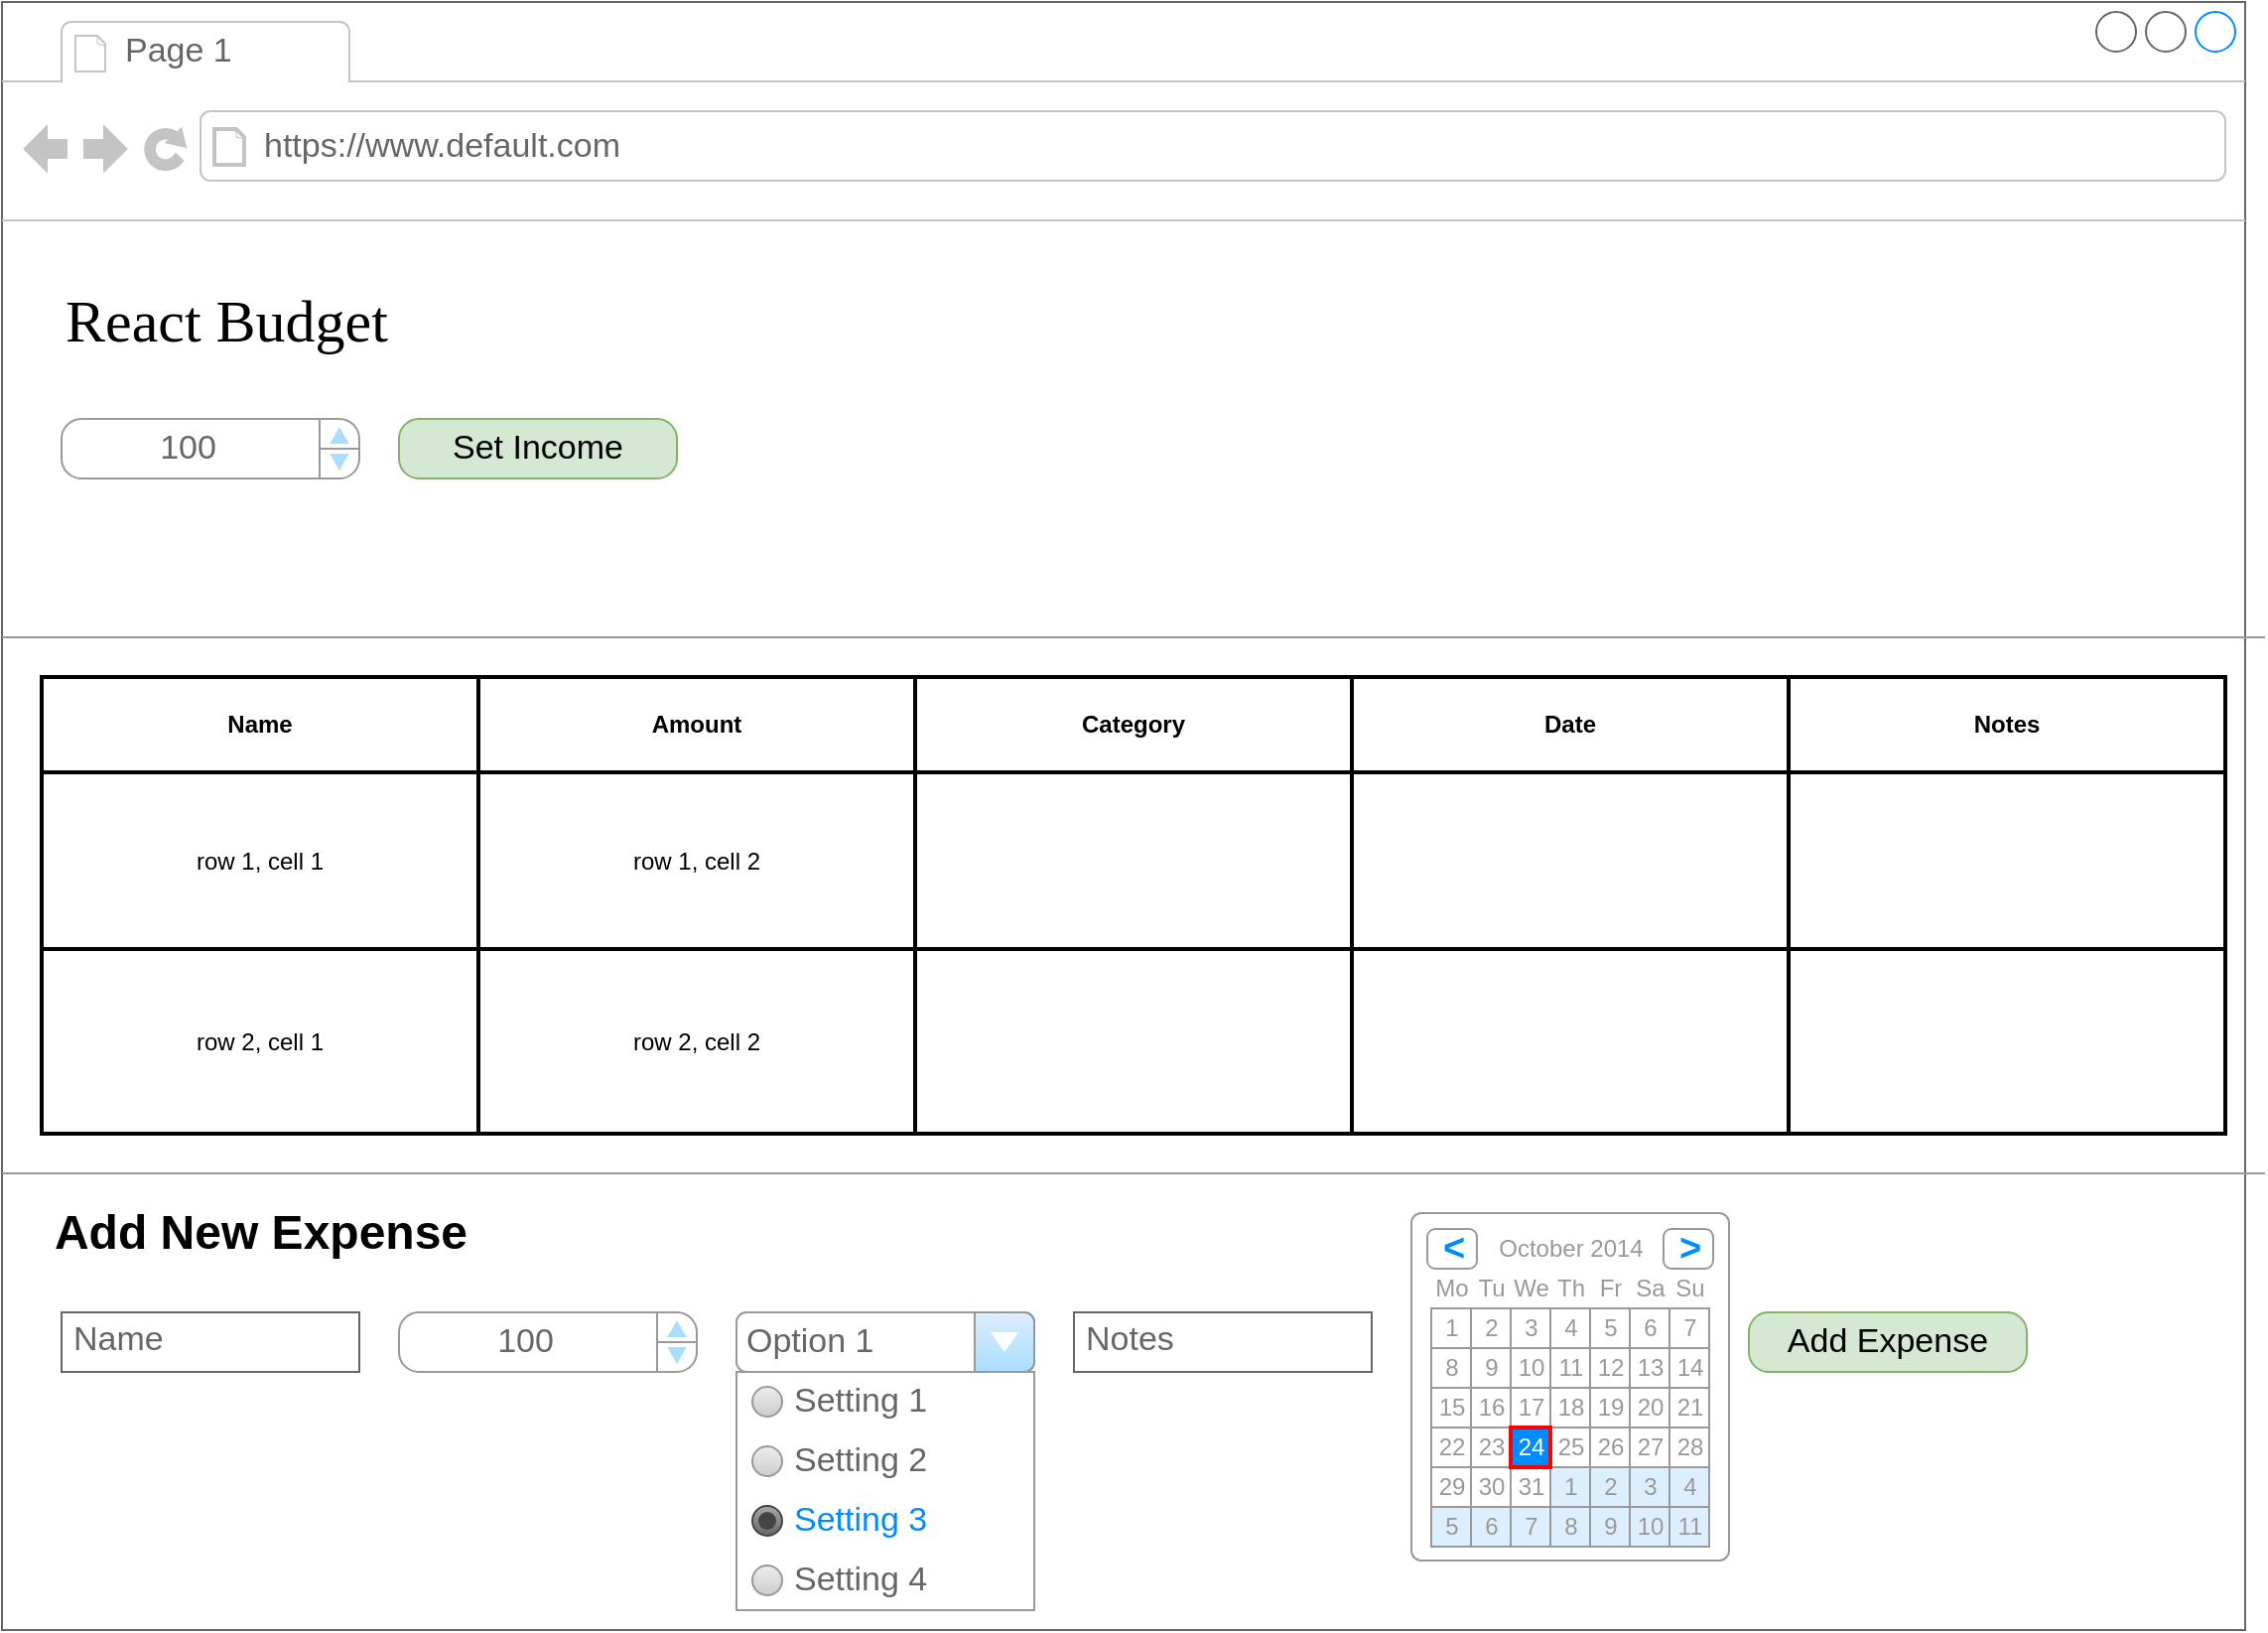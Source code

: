 <mxfile version="22.1.11" type="device">
  <diagram name="Page-1" id="2cc2dc42-3aac-f2a9-1cec-7a8b7cbee084">
    <mxGraphModel dx="1433" dy="765" grid="1" gridSize="10" guides="1" tooltips="1" connect="1" arrows="1" fold="1" page="1" pageScale="1" pageWidth="1100" pageHeight="850" background="none" math="0" shadow="0">
      <root>
        <mxCell id="0" />
        <mxCell id="1" parent="0" />
        <mxCell id="7026571954dc6520-1" value="" style="strokeWidth=1;shadow=0;dashed=0;align=center;html=1;shape=mxgraph.mockup.containers.browserWindow;rSize=0;strokeColor=#666666;mainText=,;recursiveResize=0;rounded=0;labelBackgroundColor=none;fontFamily=Verdana;fontSize=12" parent="1" vertex="1">
          <mxGeometry x="30" y="20" width="1130" height="820" as="geometry" />
        </mxCell>
        <mxCell id="7026571954dc6520-2" value="Page 1" style="strokeWidth=1;shadow=0;dashed=0;align=center;html=1;shape=mxgraph.mockup.containers.anchor;fontSize=17;fontColor=#666666;align=left;" parent="7026571954dc6520-1" vertex="1">
          <mxGeometry x="60" y="12" width="110" height="26" as="geometry" />
        </mxCell>
        <mxCell id="7026571954dc6520-3" value="https://www.default.com" style="strokeWidth=1;shadow=0;dashed=0;align=center;html=1;shape=mxgraph.mockup.containers.anchor;rSize=0;fontSize=17;fontColor=#666666;align=left;" parent="7026571954dc6520-1" vertex="1">
          <mxGeometry x="130" y="60" width="250" height="26" as="geometry" />
        </mxCell>
        <mxCell id="7026571954dc6520-4" value="React Budget" style="text;html=1;points=[];align=left;verticalAlign=top;spacingTop=-4;fontSize=30;fontFamily=Verdana" parent="7026571954dc6520-1" vertex="1">
          <mxGeometry x="30" y="140" width="340" height="50" as="geometry" />
        </mxCell>
        <mxCell id="7026571954dc6520-15" value="" style="verticalLabelPosition=bottom;shadow=0;dashed=0;align=center;html=1;verticalAlign=top;strokeWidth=1;shape=mxgraph.mockup.markup.line;strokeColor=#999999;rounded=0;labelBackgroundColor=none;fillColor=#ffffff;fontFamily=Verdana;fontSize=12;fontColor=#000000;" parent="7026571954dc6520-1" vertex="1">
          <mxGeometry y="310" width="1140" height="20" as="geometry" />
        </mxCell>
        <mxCell id="7026571954dc6520-18" value="Set Income" style="strokeWidth=1;shadow=0;dashed=0;align=center;html=1;shape=mxgraph.mockup.buttons.button;strokeColor=#82b366;mainText=;buttonStyle=round;fontSize=17;fontStyle=0;fillColor=#d5e8d4;whiteSpace=wrap;rounded=0;labelBackgroundColor=none;" parent="7026571954dc6520-1" vertex="1">
          <mxGeometry x="200" y="210" width="140" height="30" as="geometry" />
        </mxCell>
        <mxCell id="7026571954dc6520-19" value="Add Expense" style="strokeWidth=1;shadow=0;dashed=0;align=center;html=1;shape=mxgraph.mockup.buttons.button;strokeColor=#82b366;mainText=;buttonStyle=round;fontSize=17;fontStyle=0;fillColor=#d5e8d4;whiteSpace=wrap;rounded=0;labelBackgroundColor=none;" parent="7026571954dc6520-1" vertex="1">
          <mxGeometry x="880" y="660" width="140" height="30" as="geometry" />
        </mxCell>
        <mxCell id="7026571954dc6520-21" value="" style="verticalLabelPosition=bottom;shadow=0;dashed=0;align=center;html=1;verticalAlign=top;strokeWidth=1;shape=mxgraph.mockup.markup.line;strokeColor=#999999;rounded=0;labelBackgroundColor=none;fillColor=#ffffff;fontFamily=Verdana;fontSize=12;fontColor=#000000;" parent="7026571954dc6520-1" vertex="1">
          <mxGeometry y="580" width="1140" height="20" as="geometry" />
        </mxCell>
        <mxCell id="RpSZaZtOwtjrFpm7YSVl-2" value="&lt;table cellpadding=&quot;0&quot; cellspacing=&quot;0&quot; style=&quot;width:100%;height:100%;&quot;&gt;&lt;tr&gt;&lt;td style=&quot;width:85%&quot;&gt;100&lt;/td&gt;&lt;td style=&quot;width:15%&quot;&gt;&lt;/td&gt;&lt;/tr&gt;&lt;/table&gt;" style="strokeWidth=1;shadow=0;dashed=0;align=center;html=1;shape=mxgraph.mockup.forms.spinner;strokeColor=#999999;spinLayout=right;spinStyle=normal;adjStyle=triangle;fillColor=#aaddff;fontSize=17;fontColor=#666666;mainText=;html=1;overflow=fill;" vertex="1" parent="7026571954dc6520-1">
          <mxGeometry x="200" y="660" width="150" height="30" as="geometry" />
        </mxCell>
        <mxCell id="RpSZaZtOwtjrFpm7YSVl-3" value="&lt;table cellpadding=&quot;0&quot; cellspacing=&quot;0&quot; style=&quot;width:100%;height:100%;&quot;&gt;&lt;tr&gt;&lt;td style=&quot;width:85%&quot;&gt;100&lt;/td&gt;&lt;td style=&quot;width:15%&quot;&gt;&lt;/td&gt;&lt;/tr&gt;&lt;/table&gt;" style="strokeWidth=1;shadow=0;dashed=0;align=center;html=1;shape=mxgraph.mockup.forms.spinner;strokeColor=#999999;spinLayout=right;spinStyle=normal;adjStyle=triangle;fillColor=#aaddff;fontSize=17;fontColor=#666666;mainText=;html=1;overflow=fill;" vertex="1" parent="7026571954dc6520-1">
          <mxGeometry x="30" y="210" width="150" height="30" as="geometry" />
        </mxCell>
        <mxCell id="RpSZaZtOwtjrFpm7YSVl-6" value="Add New Expense" style="text;strokeColor=none;fillColor=none;html=1;fontSize=24;fontStyle=1;verticalAlign=middle;align=center;" vertex="1" parent="7026571954dc6520-1">
          <mxGeometry x="80" y="600" width="100" height="40" as="geometry" />
        </mxCell>
        <mxCell id="RpSZaZtOwtjrFpm7YSVl-7" value="Option 1" style="strokeWidth=1;shadow=0;dashed=0;align=center;html=1;shape=mxgraph.mockup.forms.comboBox;strokeColor=#999999;fillColor=#ddeeff;align=left;fillColor2=#aaddff;mainText=;fontColor=#666666;fontSize=17;spacingLeft=3;" vertex="1" parent="7026571954dc6520-1">
          <mxGeometry x="370" y="660" width="150" height="30" as="geometry" />
        </mxCell>
        <mxCell id="RpSZaZtOwtjrFpm7YSVl-8" value="" style="strokeWidth=1;shadow=0;dashed=0;align=center;html=1;shape=mxgraph.mockup.forms.rrect;rSize=0;strokeColor=#999999;fillColor=#ffffff;recursiveResize=0;" vertex="1" parent="7026571954dc6520-1">
          <mxGeometry x="370" y="690" width="150" height="120" as="geometry" />
        </mxCell>
        <mxCell id="RpSZaZtOwtjrFpm7YSVl-9" value="Setting 1" style="shape=ellipse;rSize=0;fillColor=#eeeeee;strokeColor=#999999;gradientColor=#cccccc;html=1;align=left;spacingLeft=4;fontSize=17;fontColor=#666666;labelPosition=right;" vertex="1" parent="RpSZaZtOwtjrFpm7YSVl-8">
          <mxGeometry x="8" y="7.5" width="15" height="15" as="geometry" />
        </mxCell>
        <mxCell id="RpSZaZtOwtjrFpm7YSVl-10" value="Setting 2" style="shape=ellipse;rSize=0;fillColor=#eeeeee;strokeColor=#999999;gradientColor=#cccccc;html=1;align=left;spacingLeft=4;fontSize=17;fontColor=#666666;labelPosition=right;" vertex="1" parent="RpSZaZtOwtjrFpm7YSVl-8">
          <mxGeometry x="8" y="37.5" width="15" height="15" as="geometry" />
        </mxCell>
        <mxCell id="RpSZaZtOwtjrFpm7YSVl-11" value="Setting 3" style="shape=ellipse;rSize=0;fillColor=#aaaaaa;strokeColor=#444444;gradientColor=#666666;html=1;align=left;spacingLeft=4;fontSize=17;fontColor=#008cff;labelPosition=right;" vertex="1" parent="RpSZaZtOwtjrFpm7YSVl-8">
          <mxGeometry x="8" y="67.5" width="15" height="15" as="geometry" />
        </mxCell>
        <mxCell id="RpSZaZtOwtjrFpm7YSVl-12" value="" style="shape=ellipse;fillColor=#444444;strokeColor=none;html=1;" vertex="1" parent="RpSZaZtOwtjrFpm7YSVl-11">
          <mxGeometry x="3" y="3" width="9" height="9" as="geometry" />
        </mxCell>
        <mxCell id="RpSZaZtOwtjrFpm7YSVl-13" value="Setting 4" style="shape=ellipse;rSize=0;fillColor=#eeeeee;strokeColor=#999999;gradientColor=#cccccc;html=1;align=left;spacingLeft=4;fontSize=17;fontColor=#666666;labelPosition=right;" vertex="1" parent="RpSZaZtOwtjrFpm7YSVl-8">
          <mxGeometry x="8" y="97.5" width="15" height="15" as="geometry" />
        </mxCell>
        <mxCell id="RpSZaZtOwtjrFpm7YSVl-14" value="Notes" style="strokeWidth=1;shadow=0;dashed=0;align=center;html=1;shape=mxgraph.mockup.text.textBox;fontColor=#666666;align=left;fontSize=17;spacingLeft=4;spacingTop=-3;whiteSpace=wrap;strokeColor=#666666;mainText=" vertex="1" parent="7026571954dc6520-1">
          <mxGeometry x="540" y="660" width="150" height="30" as="geometry" />
        </mxCell>
        <mxCell id="RpSZaZtOwtjrFpm7YSVl-15" value="Name" style="strokeWidth=1;shadow=0;dashed=0;align=center;html=1;shape=mxgraph.mockup.text.textBox;fontColor=#666666;align=left;fontSize=17;spacingLeft=4;spacingTop=-3;whiteSpace=wrap;strokeColor=#666666;mainText=" vertex="1" parent="7026571954dc6520-1">
          <mxGeometry x="30" y="660" width="150" height="30" as="geometry" />
        </mxCell>
        <mxCell id="RpSZaZtOwtjrFpm7YSVl-37" value="" style="strokeWidth=1;shadow=0;dashed=0;align=center;html=1;shape=mxgraph.mockup.forms.rrect;rSize=5;strokeColor=#999999;fillColor=#ffffff;" vertex="1" parent="7026571954dc6520-1">
          <mxGeometry x="710" y="610" width="160" height="175" as="geometry" />
        </mxCell>
        <mxCell id="RpSZaZtOwtjrFpm7YSVl-38" value="October 2014" style="strokeWidth=1;shadow=0;dashed=0;align=center;html=1;shape=mxgraph.mockup.forms.anchor;fontColor=#999999;" vertex="1" parent="RpSZaZtOwtjrFpm7YSVl-37">
          <mxGeometry x="30" y="8" width="100" height="20" as="geometry" />
        </mxCell>
        <mxCell id="RpSZaZtOwtjrFpm7YSVl-39" value="&lt;" style="strokeWidth=1;shadow=0;dashed=0;align=center;html=1;shape=mxgraph.mockup.forms.rrect;rSize=4;strokeColor=#999999;fontColor=#008cff;fontSize=19;fontStyle=1;" vertex="1" parent="RpSZaZtOwtjrFpm7YSVl-37">
          <mxGeometry x="8" y="8" width="25" height="20" as="geometry" />
        </mxCell>
        <mxCell id="RpSZaZtOwtjrFpm7YSVl-40" value="&gt;" style="strokeWidth=1;shadow=0;dashed=0;align=center;html=1;shape=mxgraph.mockup.forms.rrect;rSize=4;strokeColor=#999999;fontColor=#008cff;fontSize=19;fontStyle=1;" vertex="1" parent="RpSZaZtOwtjrFpm7YSVl-37">
          <mxGeometry x="127" y="8" width="25" height="20" as="geometry" />
        </mxCell>
        <mxCell id="RpSZaZtOwtjrFpm7YSVl-41" value="Mo" style="strokeWidth=1;shadow=0;dashed=0;align=center;html=1;shape=mxgraph.mockup.forms.anchor;fontColor=#999999;" vertex="1" parent="RpSZaZtOwtjrFpm7YSVl-37">
          <mxGeometry x="10" y="28" width="20" height="20" as="geometry" />
        </mxCell>
        <mxCell id="RpSZaZtOwtjrFpm7YSVl-42" value="Tu" style="strokeWidth=1;shadow=0;dashed=0;align=center;html=1;shape=mxgraph.mockup.forms.anchor;fontColor=#999999;" vertex="1" parent="RpSZaZtOwtjrFpm7YSVl-37">
          <mxGeometry x="30" y="28" width="20" height="20" as="geometry" />
        </mxCell>
        <mxCell id="RpSZaZtOwtjrFpm7YSVl-43" value="We" style="strokeWidth=1;shadow=0;dashed=0;align=center;html=1;shape=mxgraph.mockup.forms.anchor;fontColor=#999999;" vertex="1" parent="RpSZaZtOwtjrFpm7YSVl-37">
          <mxGeometry x="50" y="28" width="20" height="20" as="geometry" />
        </mxCell>
        <mxCell id="RpSZaZtOwtjrFpm7YSVl-44" value="Th" style="strokeWidth=1;shadow=0;dashed=0;align=center;html=1;shape=mxgraph.mockup.forms.anchor;fontColor=#999999;" vertex="1" parent="RpSZaZtOwtjrFpm7YSVl-37">
          <mxGeometry x="70" y="28" width="20" height="20" as="geometry" />
        </mxCell>
        <mxCell id="RpSZaZtOwtjrFpm7YSVl-45" value="Fr" style="strokeWidth=1;shadow=0;dashed=0;align=center;html=1;shape=mxgraph.mockup.forms.anchor;fontColor=#999999;" vertex="1" parent="RpSZaZtOwtjrFpm7YSVl-37">
          <mxGeometry x="90" y="28" width="20" height="20" as="geometry" />
        </mxCell>
        <mxCell id="RpSZaZtOwtjrFpm7YSVl-46" value="Sa" style="strokeWidth=1;shadow=0;dashed=0;align=center;html=1;shape=mxgraph.mockup.forms.anchor;fontColor=#999999;" vertex="1" parent="RpSZaZtOwtjrFpm7YSVl-37">
          <mxGeometry x="110" y="28" width="20" height="20" as="geometry" />
        </mxCell>
        <mxCell id="RpSZaZtOwtjrFpm7YSVl-47" value="Su" style="strokeWidth=1;shadow=0;dashed=0;align=center;html=1;shape=mxgraph.mockup.forms.anchor;fontColor=#999999;" vertex="1" parent="RpSZaZtOwtjrFpm7YSVl-37">
          <mxGeometry x="130" y="28" width="20" height="20" as="geometry" />
        </mxCell>
        <mxCell id="RpSZaZtOwtjrFpm7YSVl-48" value="1" style="strokeWidth=1;shadow=0;dashed=0;align=center;html=1;shape=mxgraph.mockup.forms.rrect;rSize=0;strokeColor=#999999;fontColor=#999999;" vertex="1" parent="RpSZaZtOwtjrFpm7YSVl-37">
          <mxGeometry x="10" y="48" width="20" height="20" as="geometry" />
        </mxCell>
        <mxCell id="RpSZaZtOwtjrFpm7YSVl-49" value="2" style="strokeWidth=1;shadow=0;dashed=0;align=center;html=1;shape=mxgraph.mockup.forms.rrect;rSize=0;strokeColor=#999999;fontColor=#999999;" vertex="1" parent="RpSZaZtOwtjrFpm7YSVl-37">
          <mxGeometry x="30" y="48" width="20" height="20" as="geometry" />
        </mxCell>
        <mxCell id="RpSZaZtOwtjrFpm7YSVl-50" value="3" style="strokeWidth=1;shadow=0;dashed=0;align=center;html=1;shape=mxgraph.mockup.forms.rrect;rSize=0;strokeColor=#999999;fontColor=#999999;" vertex="1" parent="RpSZaZtOwtjrFpm7YSVl-37">
          <mxGeometry x="50" y="48" width="20" height="20" as="geometry" />
        </mxCell>
        <mxCell id="RpSZaZtOwtjrFpm7YSVl-51" value="4" style="strokeWidth=1;shadow=0;dashed=0;align=center;html=1;shape=mxgraph.mockup.forms.rrect;rSize=0;strokeColor=#999999;fontColor=#999999;" vertex="1" parent="RpSZaZtOwtjrFpm7YSVl-37">
          <mxGeometry x="70" y="48" width="20" height="20" as="geometry" />
        </mxCell>
        <mxCell id="RpSZaZtOwtjrFpm7YSVl-52" value="5" style="strokeWidth=1;shadow=0;dashed=0;align=center;html=1;shape=mxgraph.mockup.forms.rrect;rSize=0;strokeColor=#999999;fontColor=#999999;" vertex="1" parent="RpSZaZtOwtjrFpm7YSVl-37">
          <mxGeometry x="90" y="48" width="20" height="20" as="geometry" />
        </mxCell>
        <mxCell id="RpSZaZtOwtjrFpm7YSVl-53" value="6" style="strokeWidth=1;shadow=0;dashed=0;align=center;html=1;shape=mxgraph.mockup.forms.rrect;rSize=0;strokeColor=#999999;fontColor=#999999;" vertex="1" parent="RpSZaZtOwtjrFpm7YSVl-37">
          <mxGeometry x="110" y="48" width="20" height="20" as="geometry" />
        </mxCell>
        <mxCell id="RpSZaZtOwtjrFpm7YSVl-54" value="7" style="strokeWidth=1;shadow=0;dashed=0;align=center;html=1;shape=mxgraph.mockup.forms.rrect;rSize=0;strokeColor=#999999;fontColor=#999999;" vertex="1" parent="RpSZaZtOwtjrFpm7YSVl-37">
          <mxGeometry x="130" y="48" width="20" height="20" as="geometry" />
        </mxCell>
        <mxCell id="RpSZaZtOwtjrFpm7YSVl-55" value="8" style="strokeWidth=1;shadow=0;dashed=0;align=center;html=1;shape=mxgraph.mockup.forms.rrect;rSize=0;strokeColor=#999999;fontColor=#999999;" vertex="1" parent="RpSZaZtOwtjrFpm7YSVl-37">
          <mxGeometry x="10" y="68" width="20" height="20" as="geometry" />
        </mxCell>
        <mxCell id="RpSZaZtOwtjrFpm7YSVl-56" value="9" style="strokeWidth=1;shadow=0;dashed=0;align=center;html=1;shape=mxgraph.mockup.forms.rrect;rSize=0;strokeColor=#999999;fontColor=#999999;" vertex="1" parent="RpSZaZtOwtjrFpm7YSVl-37">
          <mxGeometry x="30" y="68" width="20" height="20" as="geometry" />
        </mxCell>
        <mxCell id="RpSZaZtOwtjrFpm7YSVl-57" value="10" style="strokeWidth=1;shadow=0;dashed=0;align=center;html=1;shape=mxgraph.mockup.forms.rrect;rSize=0;strokeColor=#999999;fontColor=#999999;" vertex="1" parent="RpSZaZtOwtjrFpm7YSVl-37">
          <mxGeometry x="50" y="68" width="20" height="20" as="geometry" />
        </mxCell>
        <mxCell id="RpSZaZtOwtjrFpm7YSVl-58" value="11" style="strokeWidth=1;shadow=0;dashed=0;align=center;html=1;shape=mxgraph.mockup.forms.rrect;rSize=0;strokeColor=#999999;fontColor=#999999;" vertex="1" parent="RpSZaZtOwtjrFpm7YSVl-37">
          <mxGeometry x="70" y="68" width="20" height="20" as="geometry" />
        </mxCell>
        <mxCell id="RpSZaZtOwtjrFpm7YSVl-59" value="12" style="strokeWidth=1;shadow=0;dashed=0;align=center;html=1;shape=mxgraph.mockup.forms.rrect;rSize=0;strokeColor=#999999;fontColor=#999999;" vertex="1" parent="RpSZaZtOwtjrFpm7YSVl-37">
          <mxGeometry x="90" y="68" width="20" height="20" as="geometry" />
        </mxCell>
        <mxCell id="RpSZaZtOwtjrFpm7YSVl-60" value="13" style="strokeWidth=1;shadow=0;dashed=0;align=center;html=1;shape=mxgraph.mockup.forms.rrect;rSize=0;strokeColor=#999999;fontColor=#999999;" vertex="1" parent="RpSZaZtOwtjrFpm7YSVl-37">
          <mxGeometry x="110" y="68" width="20" height="20" as="geometry" />
        </mxCell>
        <mxCell id="RpSZaZtOwtjrFpm7YSVl-61" value="14" style="strokeWidth=1;shadow=0;dashed=0;align=center;html=1;shape=mxgraph.mockup.forms.rrect;rSize=0;strokeColor=#999999;fontColor=#999999;" vertex="1" parent="RpSZaZtOwtjrFpm7YSVl-37">
          <mxGeometry x="130" y="68" width="20" height="20" as="geometry" />
        </mxCell>
        <mxCell id="RpSZaZtOwtjrFpm7YSVl-62" value="15" style="strokeWidth=1;shadow=0;dashed=0;align=center;html=1;shape=mxgraph.mockup.forms.rrect;rSize=0;strokeColor=#999999;fontColor=#999999;" vertex="1" parent="RpSZaZtOwtjrFpm7YSVl-37">
          <mxGeometry x="10" y="88" width="20" height="20" as="geometry" />
        </mxCell>
        <mxCell id="RpSZaZtOwtjrFpm7YSVl-63" value="16" style="strokeWidth=1;shadow=0;dashed=0;align=center;html=1;shape=mxgraph.mockup.forms.rrect;rSize=0;strokeColor=#999999;fontColor=#999999;" vertex="1" parent="RpSZaZtOwtjrFpm7YSVl-37">
          <mxGeometry x="30" y="88" width="20" height="20" as="geometry" />
        </mxCell>
        <mxCell id="RpSZaZtOwtjrFpm7YSVl-64" value="17" style="strokeWidth=1;shadow=0;dashed=0;align=center;html=1;shape=mxgraph.mockup.forms.rrect;rSize=0;strokeColor=#999999;fontColor=#999999;" vertex="1" parent="RpSZaZtOwtjrFpm7YSVl-37">
          <mxGeometry x="50" y="88" width="20" height="20" as="geometry" />
        </mxCell>
        <mxCell id="RpSZaZtOwtjrFpm7YSVl-65" value="18" style="strokeWidth=1;shadow=0;dashed=0;align=center;html=1;shape=mxgraph.mockup.forms.rrect;rSize=0;strokeColor=#999999;fontColor=#999999;" vertex="1" parent="RpSZaZtOwtjrFpm7YSVl-37">
          <mxGeometry x="70" y="88" width="20" height="20" as="geometry" />
        </mxCell>
        <mxCell id="RpSZaZtOwtjrFpm7YSVl-66" value="19" style="strokeWidth=1;shadow=0;dashed=0;align=center;html=1;shape=mxgraph.mockup.forms.rrect;rSize=0;strokeColor=#999999;fontColor=#999999;" vertex="1" parent="RpSZaZtOwtjrFpm7YSVl-37">
          <mxGeometry x="90" y="88" width="20" height="20" as="geometry" />
        </mxCell>
        <mxCell id="RpSZaZtOwtjrFpm7YSVl-67" value="20" style="strokeWidth=1;shadow=0;dashed=0;align=center;html=1;shape=mxgraph.mockup.forms.rrect;rSize=0;strokeColor=#999999;fontColor=#999999;" vertex="1" parent="RpSZaZtOwtjrFpm7YSVl-37">
          <mxGeometry x="110" y="88" width="20" height="20" as="geometry" />
        </mxCell>
        <mxCell id="RpSZaZtOwtjrFpm7YSVl-68" value="21" style="strokeWidth=1;shadow=0;dashed=0;align=center;html=1;shape=mxgraph.mockup.forms.rrect;rSize=0;strokeColor=#999999;fontColor=#999999;" vertex="1" parent="RpSZaZtOwtjrFpm7YSVl-37">
          <mxGeometry x="130" y="88" width="20" height="20" as="geometry" />
        </mxCell>
        <mxCell id="RpSZaZtOwtjrFpm7YSVl-69" value="22" style="strokeWidth=1;shadow=0;dashed=0;align=center;html=1;shape=mxgraph.mockup.forms.rrect;rSize=0;strokeColor=#999999;fontColor=#999999;" vertex="1" parent="RpSZaZtOwtjrFpm7YSVl-37">
          <mxGeometry x="10" y="108" width="20" height="20" as="geometry" />
        </mxCell>
        <mxCell id="RpSZaZtOwtjrFpm7YSVl-70" value="23" style="strokeWidth=1;shadow=0;dashed=0;align=center;html=1;shape=mxgraph.mockup.forms.rrect;rSize=0;strokeColor=#999999;fontColor=#999999;" vertex="1" parent="RpSZaZtOwtjrFpm7YSVl-37">
          <mxGeometry x="30" y="108" width="20" height="20" as="geometry" />
        </mxCell>
        <mxCell id="RpSZaZtOwtjrFpm7YSVl-71" value="25" style="strokeWidth=1;shadow=0;dashed=0;align=center;html=1;shape=mxgraph.mockup.forms.rrect;rSize=0;strokeColor=#999999;fontColor=#999999;" vertex="1" parent="RpSZaZtOwtjrFpm7YSVl-37">
          <mxGeometry x="70" y="108" width="20" height="20" as="geometry" />
        </mxCell>
        <mxCell id="RpSZaZtOwtjrFpm7YSVl-72" value="26" style="strokeWidth=1;shadow=0;dashed=0;align=center;html=1;shape=mxgraph.mockup.forms.rrect;rSize=0;strokeColor=#999999;fontColor=#999999;" vertex="1" parent="RpSZaZtOwtjrFpm7YSVl-37">
          <mxGeometry x="90" y="108" width="20" height="20" as="geometry" />
        </mxCell>
        <mxCell id="RpSZaZtOwtjrFpm7YSVl-73" value="27" style="strokeWidth=1;shadow=0;dashed=0;align=center;html=1;shape=mxgraph.mockup.forms.rrect;rSize=0;strokeColor=#999999;fontColor=#999999;" vertex="1" parent="RpSZaZtOwtjrFpm7YSVl-37">
          <mxGeometry x="110" y="108" width="20" height="20" as="geometry" />
        </mxCell>
        <mxCell id="RpSZaZtOwtjrFpm7YSVl-74" value="28" style="strokeWidth=1;shadow=0;dashed=0;align=center;html=1;shape=mxgraph.mockup.forms.rrect;rSize=0;strokeColor=#999999;fontColor=#999999;" vertex="1" parent="RpSZaZtOwtjrFpm7YSVl-37">
          <mxGeometry x="130" y="108" width="20" height="20" as="geometry" />
        </mxCell>
        <mxCell id="RpSZaZtOwtjrFpm7YSVl-75" value="29" style="strokeWidth=1;shadow=0;dashed=0;align=center;html=1;shape=mxgraph.mockup.forms.rrect;rSize=0;strokeColor=#999999;fontColor=#999999;" vertex="1" parent="RpSZaZtOwtjrFpm7YSVl-37">
          <mxGeometry x="10" y="128" width="20" height="20" as="geometry" />
        </mxCell>
        <mxCell id="RpSZaZtOwtjrFpm7YSVl-76" value="30" style="strokeWidth=1;shadow=0;dashed=0;align=center;html=1;shape=mxgraph.mockup.forms.rrect;rSize=0;strokeColor=#999999;fontColor=#999999;" vertex="1" parent="RpSZaZtOwtjrFpm7YSVl-37">
          <mxGeometry x="30" y="128" width="20" height="20" as="geometry" />
        </mxCell>
        <mxCell id="RpSZaZtOwtjrFpm7YSVl-77" value="31" style="strokeWidth=1;shadow=0;dashed=0;align=center;html=1;shape=mxgraph.mockup.forms.rrect;rSize=0;strokeColor=#999999;fontColor=#999999;" vertex="1" parent="RpSZaZtOwtjrFpm7YSVl-37">
          <mxGeometry x="50" y="128" width="20" height="20" as="geometry" />
        </mxCell>
        <mxCell id="RpSZaZtOwtjrFpm7YSVl-78" value="1" style="strokeWidth=1;shadow=0;dashed=0;align=center;html=1;shape=mxgraph.mockup.forms.rrect;rSize=0;strokeColor=#999999;fontColor=#999999;fillColor=#ddeeff;" vertex="1" parent="RpSZaZtOwtjrFpm7YSVl-37">
          <mxGeometry x="70" y="128" width="20" height="20" as="geometry" />
        </mxCell>
        <mxCell id="RpSZaZtOwtjrFpm7YSVl-79" value="2" style="strokeWidth=1;shadow=0;dashed=0;align=center;html=1;shape=mxgraph.mockup.forms.rrect;rSize=0;strokeColor=#999999;fontColor=#999999;fillColor=#ddeeff;" vertex="1" parent="RpSZaZtOwtjrFpm7YSVl-37">
          <mxGeometry x="90" y="128" width="20" height="20" as="geometry" />
        </mxCell>
        <mxCell id="RpSZaZtOwtjrFpm7YSVl-80" value="3" style="strokeWidth=1;shadow=0;dashed=0;align=center;html=1;shape=mxgraph.mockup.forms.rrect;rSize=0;strokeColor=#999999;fontColor=#999999;fillColor=#ddeeff;" vertex="1" parent="RpSZaZtOwtjrFpm7YSVl-37">
          <mxGeometry x="110" y="128" width="20" height="20" as="geometry" />
        </mxCell>
        <mxCell id="RpSZaZtOwtjrFpm7YSVl-81" value="4" style="strokeWidth=1;shadow=0;dashed=0;align=center;html=1;shape=mxgraph.mockup.forms.rrect;rSize=0;strokeColor=#999999;fontColor=#999999;fillColor=#ddeeff;" vertex="1" parent="RpSZaZtOwtjrFpm7YSVl-37">
          <mxGeometry x="130" y="128" width="20" height="20" as="geometry" />
        </mxCell>
        <mxCell id="RpSZaZtOwtjrFpm7YSVl-82" value="5" style="strokeWidth=1;shadow=0;dashed=0;align=center;html=1;shape=mxgraph.mockup.forms.rrect;rSize=0;strokeColor=#999999;fontColor=#999999;fillColor=#ddeeff;" vertex="1" parent="RpSZaZtOwtjrFpm7YSVl-37">
          <mxGeometry x="10" y="148" width="20" height="20" as="geometry" />
        </mxCell>
        <mxCell id="RpSZaZtOwtjrFpm7YSVl-83" value="6" style="strokeWidth=1;shadow=0;dashed=0;align=center;html=1;shape=mxgraph.mockup.forms.rrect;rSize=0;strokeColor=#999999;fontColor=#999999;fillColor=#ddeeff;" vertex="1" parent="RpSZaZtOwtjrFpm7YSVl-37">
          <mxGeometry x="30" y="148" width="20" height="20" as="geometry" />
        </mxCell>
        <mxCell id="RpSZaZtOwtjrFpm7YSVl-84" value="7" style="strokeWidth=1;shadow=0;dashed=0;align=center;html=1;shape=mxgraph.mockup.forms.rrect;rSize=0;strokeColor=#999999;fontColor=#999999;fillColor=#ddeeff;" vertex="1" parent="RpSZaZtOwtjrFpm7YSVl-37">
          <mxGeometry x="50" y="148" width="20" height="20" as="geometry" />
        </mxCell>
        <mxCell id="RpSZaZtOwtjrFpm7YSVl-85" value="8" style="strokeWidth=1;shadow=0;dashed=0;align=center;html=1;shape=mxgraph.mockup.forms.rrect;rSize=0;strokeColor=#999999;fontColor=#999999;fillColor=#ddeeff;" vertex="1" parent="RpSZaZtOwtjrFpm7YSVl-37">
          <mxGeometry x="70" y="148" width="20" height="20" as="geometry" />
        </mxCell>
        <mxCell id="RpSZaZtOwtjrFpm7YSVl-86" value="9" style="strokeWidth=1;shadow=0;dashed=0;align=center;html=1;shape=mxgraph.mockup.forms.rrect;rSize=0;strokeColor=#999999;fontColor=#999999;fillColor=#ddeeff;" vertex="1" parent="RpSZaZtOwtjrFpm7YSVl-37">
          <mxGeometry x="90" y="148" width="20" height="20" as="geometry" />
        </mxCell>
        <mxCell id="RpSZaZtOwtjrFpm7YSVl-87" value="10" style="strokeWidth=1;shadow=0;dashed=0;align=center;html=1;shape=mxgraph.mockup.forms.rrect;rSize=0;strokeColor=#999999;fontColor=#999999;fillColor=#ddeeff;" vertex="1" parent="RpSZaZtOwtjrFpm7YSVl-37">
          <mxGeometry x="110" y="148" width="20" height="20" as="geometry" />
        </mxCell>
        <mxCell id="RpSZaZtOwtjrFpm7YSVl-88" value="11" style="strokeWidth=1;shadow=0;dashed=0;align=center;html=1;shape=mxgraph.mockup.forms.rrect;rSize=0;strokeColor=#999999;fontColor=#999999;fillColor=#ddeeff;" vertex="1" parent="RpSZaZtOwtjrFpm7YSVl-37">
          <mxGeometry x="130" y="148" width="20" height="20" as="geometry" />
        </mxCell>
        <mxCell id="RpSZaZtOwtjrFpm7YSVl-89" value="24" style="strokeWidth=1;shadow=0;dashed=0;align=center;html=1;shape=mxgraph.mockup.forms.rrect;rSize=0;strokeColor=#ff0000;fontColor=#ffffff;strokeWidth=2;fillColor=#008cff;" vertex="1" parent="RpSZaZtOwtjrFpm7YSVl-37">
          <mxGeometry x="50" y="108" width="20" height="20" as="geometry" />
        </mxCell>
        <mxCell id="RpSZaZtOwtjrFpm7YSVl-155" value="" style="shape=table;html=1;whiteSpace=wrap;startSize=0;container=1;collapsible=0;childLayout=tableLayout;strokeWidth=2;" vertex="1" parent="1">
          <mxGeometry x="50" y="360" width="1100" height="230" as="geometry" />
        </mxCell>
        <mxCell id="RpSZaZtOwtjrFpm7YSVl-156" value="" style="shape=tableRow;horizontal=0;startSize=0;swimlaneHead=0;swimlaneBody=0;top=0;left=0;bottom=0;right=0;collapsible=0;dropTarget=0;fillColor=none;points=[[0,0.5],[1,0.5]];portConstraint=eastwest;" vertex="1" parent="RpSZaZtOwtjrFpm7YSVl-155">
          <mxGeometry width="1100" height="48" as="geometry" />
        </mxCell>
        <mxCell id="RpSZaZtOwtjrFpm7YSVl-157" value="Name" style="shape=partialRectangle;html=1;whiteSpace=wrap;connectable=0;fillColor=none;top=0;left=0;bottom=0;right=0;overflow=hidden;fontStyle=1" vertex="1" parent="RpSZaZtOwtjrFpm7YSVl-156">
          <mxGeometry width="220" height="48" as="geometry">
            <mxRectangle width="220" height="48" as="alternateBounds" />
          </mxGeometry>
        </mxCell>
        <mxCell id="RpSZaZtOwtjrFpm7YSVl-158" value="Amount" style="shape=partialRectangle;html=1;whiteSpace=wrap;connectable=0;fillColor=none;top=0;left=0;bottom=0;right=0;overflow=hidden;fontStyle=1" vertex="1" parent="RpSZaZtOwtjrFpm7YSVl-156">
          <mxGeometry x="220" width="220" height="48" as="geometry">
            <mxRectangle width="220" height="48" as="alternateBounds" />
          </mxGeometry>
        </mxCell>
        <mxCell id="RpSZaZtOwtjrFpm7YSVl-165" value="Category" style="shape=partialRectangle;html=1;whiteSpace=wrap;connectable=0;fillColor=none;top=0;left=0;bottom=0;right=0;overflow=hidden;fontStyle=1" vertex="1" parent="RpSZaZtOwtjrFpm7YSVl-156">
          <mxGeometry x="440" width="220" height="48" as="geometry">
            <mxRectangle width="220" height="48" as="alternateBounds" />
          </mxGeometry>
        </mxCell>
        <mxCell id="RpSZaZtOwtjrFpm7YSVl-168" value="Date" style="shape=partialRectangle;html=1;whiteSpace=wrap;connectable=0;fillColor=none;top=0;left=0;bottom=0;right=0;overflow=hidden;fontStyle=1" vertex="1" parent="RpSZaZtOwtjrFpm7YSVl-156">
          <mxGeometry x="660" width="220" height="48" as="geometry">
            <mxRectangle width="220" height="48" as="alternateBounds" />
          </mxGeometry>
        </mxCell>
        <mxCell id="RpSZaZtOwtjrFpm7YSVl-171" value="Notes" style="shape=partialRectangle;html=1;whiteSpace=wrap;connectable=0;fillColor=none;top=0;left=0;bottom=0;right=0;overflow=hidden;fontStyle=1" vertex="1" parent="RpSZaZtOwtjrFpm7YSVl-156">
          <mxGeometry x="880" width="220" height="48" as="geometry">
            <mxRectangle width="220" height="48" as="alternateBounds" />
          </mxGeometry>
        </mxCell>
        <mxCell id="RpSZaZtOwtjrFpm7YSVl-159" value="" style="shape=tableRow;horizontal=0;startSize=0;swimlaneHead=0;swimlaneBody=0;top=0;left=0;bottom=0;right=0;collapsible=0;dropTarget=0;fillColor=none;points=[[0,0.5],[1,0.5]];portConstraint=eastwest;" vertex="1" parent="RpSZaZtOwtjrFpm7YSVl-155">
          <mxGeometry y="48" width="1100" height="89" as="geometry" />
        </mxCell>
        <mxCell id="RpSZaZtOwtjrFpm7YSVl-160" value="row 1, cell 1" style="shape=partialRectangle;html=1;whiteSpace=wrap;connectable=0;fillColor=none;top=0;left=0;bottom=0;right=0;overflow=hidden;" vertex="1" parent="RpSZaZtOwtjrFpm7YSVl-159">
          <mxGeometry width="220" height="89" as="geometry">
            <mxRectangle width="220" height="89" as="alternateBounds" />
          </mxGeometry>
        </mxCell>
        <mxCell id="RpSZaZtOwtjrFpm7YSVl-161" value="row 1, cell 2" style="shape=partialRectangle;html=1;whiteSpace=wrap;connectable=0;fillColor=none;top=0;left=0;bottom=0;right=0;overflow=hidden;" vertex="1" parent="RpSZaZtOwtjrFpm7YSVl-159">
          <mxGeometry x="220" width="220" height="89" as="geometry">
            <mxRectangle width="220" height="89" as="alternateBounds" />
          </mxGeometry>
        </mxCell>
        <mxCell id="RpSZaZtOwtjrFpm7YSVl-166" style="shape=partialRectangle;html=1;whiteSpace=wrap;connectable=0;fillColor=none;top=0;left=0;bottom=0;right=0;overflow=hidden;" vertex="1" parent="RpSZaZtOwtjrFpm7YSVl-159">
          <mxGeometry x="440" width="220" height="89" as="geometry">
            <mxRectangle width="220" height="89" as="alternateBounds" />
          </mxGeometry>
        </mxCell>
        <mxCell id="RpSZaZtOwtjrFpm7YSVl-169" style="shape=partialRectangle;html=1;whiteSpace=wrap;connectable=0;fillColor=none;top=0;left=0;bottom=0;right=0;overflow=hidden;" vertex="1" parent="RpSZaZtOwtjrFpm7YSVl-159">
          <mxGeometry x="660" width="220" height="89" as="geometry">
            <mxRectangle width="220" height="89" as="alternateBounds" />
          </mxGeometry>
        </mxCell>
        <mxCell id="RpSZaZtOwtjrFpm7YSVl-172" style="shape=partialRectangle;html=1;whiteSpace=wrap;connectable=0;fillColor=none;top=0;left=0;bottom=0;right=0;overflow=hidden;" vertex="1" parent="RpSZaZtOwtjrFpm7YSVl-159">
          <mxGeometry x="880" width="220" height="89" as="geometry">
            <mxRectangle width="220" height="89" as="alternateBounds" />
          </mxGeometry>
        </mxCell>
        <mxCell id="RpSZaZtOwtjrFpm7YSVl-162" value="" style="shape=tableRow;horizontal=0;startSize=0;swimlaneHead=0;swimlaneBody=0;top=0;left=0;bottom=0;right=0;collapsible=0;dropTarget=0;fillColor=none;points=[[0,0.5],[1,0.5]];portConstraint=eastwest;" vertex="1" parent="RpSZaZtOwtjrFpm7YSVl-155">
          <mxGeometry y="137" width="1100" height="93" as="geometry" />
        </mxCell>
        <mxCell id="RpSZaZtOwtjrFpm7YSVl-163" value="row 2, cell 1" style="shape=partialRectangle;html=1;whiteSpace=wrap;connectable=0;fillColor=none;top=0;left=0;bottom=0;right=0;overflow=hidden;" vertex="1" parent="RpSZaZtOwtjrFpm7YSVl-162">
          <mxGeometry width="220" height="93" as="geometry">
            <mxRectangle width="220" height="93" as="alternateBounds" />
          </mxGeometry>
        </mxCell>
        <mxCell id="RpSZaZtOwtjrFpm7YSVl-164" value="row 2, cell 2" style="shape=partialRectangle;html=1;whiteSpace=wrap;connectable=0;fillColor=none;top=0;left=0;bottom=0;right=0;overflow=hidden;" vertex="1" parent="RpSZaZtOwtjrFpm7YSVl-162">
          <mxGeometry x="220" width="220" height="93" as="geometry">
            <mxRectangle width="220" height="93" as="alternateBounds" />
          </mxGeometry>
        </mxCell>
        <mxCell id="RpSZaZtOwtjrFpm7YSVl-167" style="shape=partialRectangle;html=1;whiteSpace=wrap;connectable=0;fillColor=none;top=0;left=0;bottom=0;right=0;overflow=hidden;" vertex="1" parent="RpSZaZtOwtjrFpm7YSVl-162">
          <mxGeometry x="440" width="220" height="93" as="geometry">
            <mxRectangle width="220" height="93" as="alternateBounds" />
          </mxGeometry>
        </mxCell>
        <mxCell id="RpSZaZtOwtjrFpm7YSVl-170" style="shape=partialRectangle;html=1;whiteSpace=wrap;connectable=0;fillColor=none;top=0;left=0;bottom=0;right=0;overflow=hidden;" vertex="1" parent="RpSZaZtOwtjrFpm7YSVl-162">
          <mxGeometry x="660" width="220" height="93" as="geometry">
            <mxRectangle width="220" height="93" as="alternateBounds" />
          </mxGeometry>
        </mxCell>
        <mxCell id="RpSZaZtOwtjrFpm7YSVl-173" style="shape=partialRectangle;html=1;whiteSpace=wrap;connectable=0;fillColor=none;top=0;left=0;bottom=0;right=0;overflow=hidden;" vertex="1" parent="RpSZaZtOwtjrFpm7YSVl-162">
          <mxGeometry x="880" width="220" height="93" as="geometry">
            <mxRectangle width="220" height="93" as="alternateBounds" />
          </mxGeometry>
        </mxCell>
      </root>
    </mxGraphModel>
  </diagram>
</mxfile>
